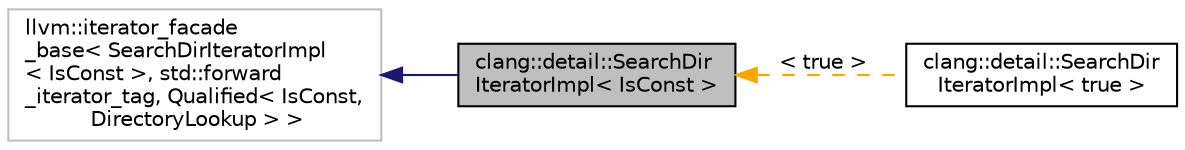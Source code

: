 digraph "clang::detail::SearchDirIteratorImpl&lt; IsConst &gt;"
{
 // LATEX_PDF_SIZE
  bgcolor="transparent";
  edge [fontname="Helvetica",fontsize="10",labelfontname="Helvetica",labelfontsize="10"];
  node [fontname="Helvetica",fontsize="10",shape=record];
  rankdir="LR";
  Node1 [label="clang::detail::SearchDir\lIteratorImpl\< IsConst \>",height=0.2,width=0.4,color="black", fillcolor="grey75", style="filled", fontcolor="black",tooltip="Forward iterator over the search directories of HeaderSearch."];
  Node2 -> Node1 [dir="back",color="midnightblue",fontsize="10",style="solid",fontname="Helvetica"];
  Node2 [label="llvm::iterator_facade\l_base\< SearchDirIteratorImpl\l\< IsConst \>, std::forward\l_iterator_tag, Qualified\< IsConst,\l DirectoryLookup \> \>",height=0.2,width=0.4,color="grey75",tooltip=" "];
  Node1 -> Node3 [dir="back",color="orange",fontsize="10",style="dashed",label=" \< true \>" ,fontname="Helvetica"];
  Node3 [label="clang::detail::SearchDir\lIteratorImpl\< true \>",height=0.2,width=0.4,color="black",URL="$structclang_1_1detail_1_1SearchDirIteratorImpl.html",tooltip=" "];
}
